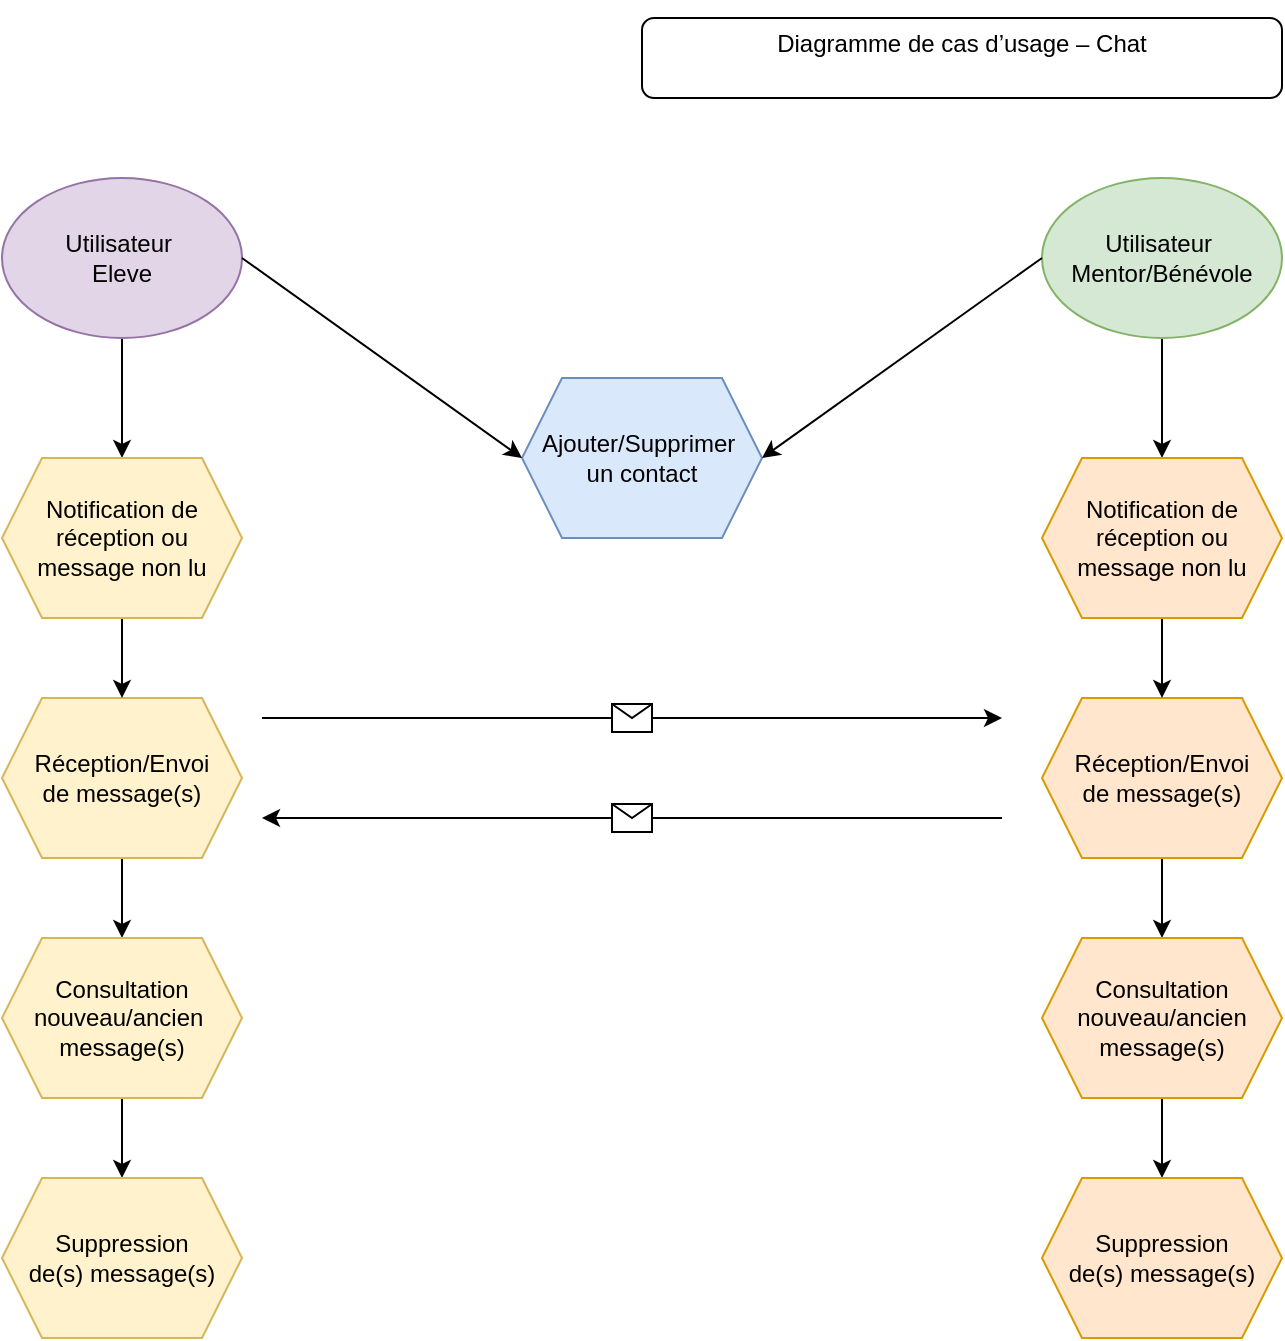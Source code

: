 <mxfile version="27.0.6">
  <diagram name="Page-1" id="3Poxv8Zdp6IBXcQzrYLB">
    <mxGraphModel dx="1378" dy="832" grid="1" gridSize="10" guides="1" tooltips="1" connect="1" arrows="1" fold="1" page="1" pageScale="1" pageWidth="827" pageHeight="1169" math="0" shadow="0">
      <root>
        <mxCell id="0" />
        <mxCell id="1" parent="0" />
        <mxCell id="tqMW89JL3QEZzd8QF9iF-1" value="&#xa;&lt;span&gt;Diagramme &lt;/span&gt;&lt;span&gt;de &lt;/span&gt;&lt;span&gt;cas &lt;/span&gt;&lt;span&gt;d’usage &lt;/span&gt;&lt;span&gt;– &lt;/span&gt;&lt;span&gt;Chat&lt;/span&gt;&#xa;&#xa;" style="rounded=1;whiteSpace=wrap;html=1;" parent="1" vertex="1">
          <mxGeometry x="400" y="60" width="320" height="40" as="geometry" />
        </mxCell>
        <mxCell id="tqMW89JL3QEZzd8QF9iF-14" value="" style="edgeStyle=orthogonalEdgeStyle;rounded=0;orthogonalLoop=1;jettySize=auto;html=1;" parent="1" source="tqMW89JL3QEZzd8QF9iF-2" target="tqMW89JL3QEZzd8QF9iF-11" edge="1">
          <mxGeometry relative="1" as="geometry" />
        </mxCell>
        <mxCell id="tqMW89JL3QEZzd8QF9iF-2" value="Utilisateur&amp;nbsp;&lt;div&gt;Eleve&lt;/div&gt;" style="ellipse;whiteSpace=wrap;html=1;fillColor=#e1d5e7;strokeColor=#9673a6;" parent="1" vertex="1">
          <mxGeometry x="80" y="140" width="120" height="80" as="geometry" />
        </mxCell>
        <mxCell id="tqMW89JL3QEZzd8QF9iF-18" value="" style="edgeStyle=orthogonalEdgeStyle;rounded=0;orthogonalLoop=1;jettySize=auto;html=1;" parent="1" source="tqMW89JL3QEZzd8QF9iF-3" target="tqMW89JL3QEZzd8QF9iF-12" edge="1">
          <mxGeometry relative="1" as="geometry" />
        </mxCell>
        <mxCell id="tqMW89JL3QEZzd8QF9iF-3" value="Utilisateur&amp;nbsp;&lt;div&gt;Mentor/Bénévole&lt;/div&gt;" style="ellipse;whiteSpace=wrap;html=1;fillColor=#d5e8d4;strokeColor=#82b366;" parent="1" vertex="1">
          <mxGeometry x="600" y="140" width="120" height="80" as="geometry" />
        </mxCell>
        <mxCell id="tqMW89JL3QEZzd8QF9iF-16" value="" style="edgeStyle=orthogonalEdgeStyle;rounded=0;orthogonalLoop=1;jettySize=auto;html=1;" parent="1" source="tqMW89JL3QEZzd8QF9iF-4" target="tqMW89JL3QEZzd8QF9iF-6" edge="1">
          <mxGeometry relative="1" as="geometry" />
        </mxCell>
        <mxCell id="tqMW89JL3QEZzd8QF9iF-4" value="Réception/Envoi&lt;div&gt;de message(s)&lt;/div&gt;" style="shape=hexagon;perimeter=hexagonPerimeter2;whiteSpace=wrap;html=1;fixedSize=1;fillColor=#fff2cc;strokeColor=#d6b656;" parent="1" vertex="1">
          <mxGeometry x="80" y="400" width="120" height="80" as="geometry" />
        </mxCell>
        <mxCell id="tqMW89JL3QEZzd8QF9iF-17" value="" style="edgeStyle=orthogonalEdgeStyle;rounded=0;orthogonalLoop=1;jettySize=auto;html=1;" parent="1" source="tqMW89JL3QEZzd8QF9iF-6" target="tqMW89JL3QEZzd8QF9iF-9" edge="1">
          <mxGeometry relative="1" as="geometry" />
        </mxCell>
        <mxCell id="tqMW89JL3QEZzd8QF9iF-6" value="Consultation&lt;div&gt;nouveau/ancien&amp;nbsp;&lt;/div&gt;&lt;div&gt;message(s)&lt;/div&gt;" style="shape=hexagon;perimeter=hexagonPerimeter2;whiteSpace=wrap;html=1;fixedSize=1;fillColor=#fff2cc;strokeColor=#d6b656;" parent="1" vertex="1">
          <mxGeometry x="80" y="520" width="120" height="80" as="geometry" />
        </mxCell>
        <mxCell id="tqMW89JL3QEZzd8QF9iF-20" value="" style="edgeStyle=orthogonalEdgeStyle;rounded=0;orthogonalLoop=1;jettySize=auto;html=1;" parent="1" source="tqMW89JL3QEZzd8QF9iF-7" target="tqMW89JL3QEZzd8QF9iF-8" edge="1">
          <mxGeometry relative="1" as="geometry" />
        </mxCell>
        <mxCell id="tqMW89JL3QEZzd8QF9iF-7" value="Réception/Envoi&lt;div&gt;de message(s)&lt;/div&gt;" style="shape=hexagon;perimeter=hexagonPerimeter2;whiteSpace=wrap;html=1;fixedSize=1;fillColor=#ffe6cc;strokeColor=#d79b00;" parent="1" vertex="1">
          <mxGeometry x="600" y="400" width="120" height="80" as="geometry" />
        </mxCell>
        <mxCell id="tqMW89JL3QEZzd8QF9iF-21" value="" style="edgeStyle=orthogonalEdgeStyle;rounded=0;orthogonalLoop=1;jettySize=auto;html=1;" parent="1" source="tqMW89JL3QEZzd8QF9iF-8" target="tqMW89JL3QEZzd8QF9iF-10" edge="1">
          <mxGeometry relative="1" as="geometry" />
        </mxCell>
        <mxCell id="tqMW89JL3QEZzd8QF9iF-8" value="Consultation&lt;div&gt;nouveau/ancien&lt;/div&gt;&lt;div&gt;message(s)&lt;/div&gt;" style="shape=hexagon;perimeter=hexagonPerimeter2;whiteSpace=wrap;html=1;fixedSize=1;fillColor=#ffe6cc;strokeColor=#d79b00;" parent="1" vertex="1">
          <mxGeometry x="600" y="520" width="120" height="80" as="geometry" />
        </mxCell>
        <mxCell id="tqMW89JL3QEZzd8QF9iF-9" value="Suppression&lt;div&gt;de(s) message(s)&lt;/div&gt;" style="shape=hexagon;perimeter=hexagonPerimeter2;whiteSpace=wrap;html=1;fixedSize=1;fillColor=#fff2cc;strokeColor=#d6b656;" parent="1" vertex="1">
          <mxGeometry x="80" y="640" width="120" height="80" as="geometry" />
        </mxCell>
        <mxCell id="tqMW89JL3QEZzd8QF9iF-10" value="Suppression&lt;div&gt;de(s) message(s)&lt;/div&gt;" style="shape=hexagon;perimeter=hexagonPerimeter2;whiteSpace=wrap;html=1;fixedSize=1;fillColor=#ffe6cc;strokeColor=#d79b00;" parent="1" vertex="1">
          <mxGeometry x="600" y="640" width="120" height="80" as="geometry" />
        </mxCell>
        <mxCell id="tqMW89JL3QEZzd8QF9iF-15" value="" style="edgeStyle=orthogonalEdgeStyle;rounded=0;orthogonalLoop=1;jettySize=auto;html=1;" parent="1" source="tqMW89JL3QEZzd8QF9iF-11" target="tqMW89JL3QEZzd8QF9iF-4" edge="1">
          <mxGeometry relative="1" as="geometry" />
        </mxCell>
        <mxCell id="tqMW89JL3QEZzd8QF9iF-11" value="Notification de réception ou&lt;div&gt;message non lu&lt;/div&gt;" style="shape=hexagon;perimeter=hexagonPerimeter2;whiteSpace=wrap;html=1;fixedSize=1;fillColor=#fff2cc;strokeColor=#d6b656;" parent="1" vertex="1">
          <mxGeometry x="80" y="280" width="120" height="80" as="geometry" />
        </mxCell>
        <mxCell id="tqMW89JL3QEZzd8QF9iF-19" value="" style="edgeStyle=orthogonalEdgeStyle;rounded=0;orthogonalLoop=1;jettySize=auto;html=1;" parent="1" source="tqMW89JL3QEZzd8QF9iF-12" target="tqMW89JL3QEZzd8QF9iF-7" edge="1">
          <mxGeometry relative="1" as="geometry" />
        </mxCell>
        <mxCell id="tqMW89JL3QEZzd8QF9iF-12" value="Notification de réception ou&lt;div&gt;message non lu&lt;/div&gt;" style="shape=hexagon;perimeter=hexagonPerimeter2;whiteSpace=wrap;html=1;fixedSize=1;fillColor=#ffe6cc;strokeColor=#d79b00;" parent="1" vertex="1">
          <mxGeometry x="600" y="280" width="120" height="80" as="geometry" />
        </mxCell>
        <mxCell id="tqMW89JL3QEZzd8QF9iF-32" value="" style="endArrow=classic;html=1;rounded=0;" parent="1" edge="1">
          <mxGeometry relative="1" as="geometry">
            <mxPoint x="210" y="410" as="sourcePoint" />
            <mxPoint x="580" y="410" as="targetPoint" />
          </mxGeometry>
        </mxCell>
        <mxCell id="tqMW89JL3QEZzd8QF9iF-33" value="" style="shape=message;html=1;outlineConnect=0;" parent="tqMW89JL3QEZzd8QF9iF-32" vertex="1">
          <mxGeometry width="20" height="14" relative="1" as="geometry">
            <mxPoint x="-10" y="-7" as="offset" />
          </mxGeometry>
        </mxCell>
        <mxCell id="tqMW89JL3QEZzd8QF9iF-34" value="" style="endArrow=classic;html=1;rounded=0;" parent="1" edge="1">
          <mxGeometry relative="1" as="geometry">
            <mxPoint x="580" y="460" as="sourcePoint" />
            <mxPoint x="210" y="460" as="targetPoint" />
          </mxGeometry>
        </mxCell>
        <mxCell id="tqMW89JL3QEZzd8QF9iF-35" value="" style="shape=message;html=1;outlineConnect=0;" parent="tqMW89JL3QEZzd8QF9iF-34" vertex="1">
          <mxGeometry width="20" height="14" relative="1" as="geometry">
            <mxPoint x="-10" y="-7" as="offset" />
          </mxGeometry>
        </mxCell>
        <mxCell id="7J2s73w6gpveru4XT8BN-1" value="Ajouter/Supprimer&amp;nbsp;&lt;div&gt;un contact&lt;/div&gt;" style="shape=hexagon;perimeter=hexagonPerimeter2;whiteSpace=wrap;html=1;fixedSize=1;fillColor=#dae8fc;strokeColor=#6c8ebf;" vertex="1" parent="1">
          <mxGeometry x="340" y="240" width="120" height="80" as="geometry" />
        </mxCell>
        <mxCell id="7J2s73w6gpveru4XT8BN-2" value="" style="endArrow=classic;html=1;rounded=0;exitX=0;exitY=0.5;exitDx=0;exitDy=0;" edge="1" parent="1" source="tqMW89JL3QEZzd8QF9iF-3">
          <mxGeometry width="50" height="50" relative="1" as="geometry">
            <mxPoint x="390" y="350" as="sourcePoint" />
            <mxPoint x="460" y="280" as="targetPoint" />
          </mxGeometry>
        </mxCell>
        <mxCell id="7J2s73w6gpveru4XT8BN-3" value="" style="endArrow=classic;html=1;rounded=0;exitX=1;exitY=0.5;exitDx=0;exitDy=0;entryX=0;entryY=0.5;entryDx=0;entryDy=0;" edge="1" parent="1" source="tqMW89JL3QEZzd8QF9iF-2" target="7J2s73w6gpveru4XT8BN-1">
          <mxGeometry width="50" height="50" relative="1" as="geometry">
            <mxPoint x="390" y="350" as="sourcePoint" />
            <mxPoint x="440" y="300" as="targetPoint" />
          </mxGeometry>
        </mxCell>
      </root>
    </mxGraphModel>
  </diagram>
</mxfile>
